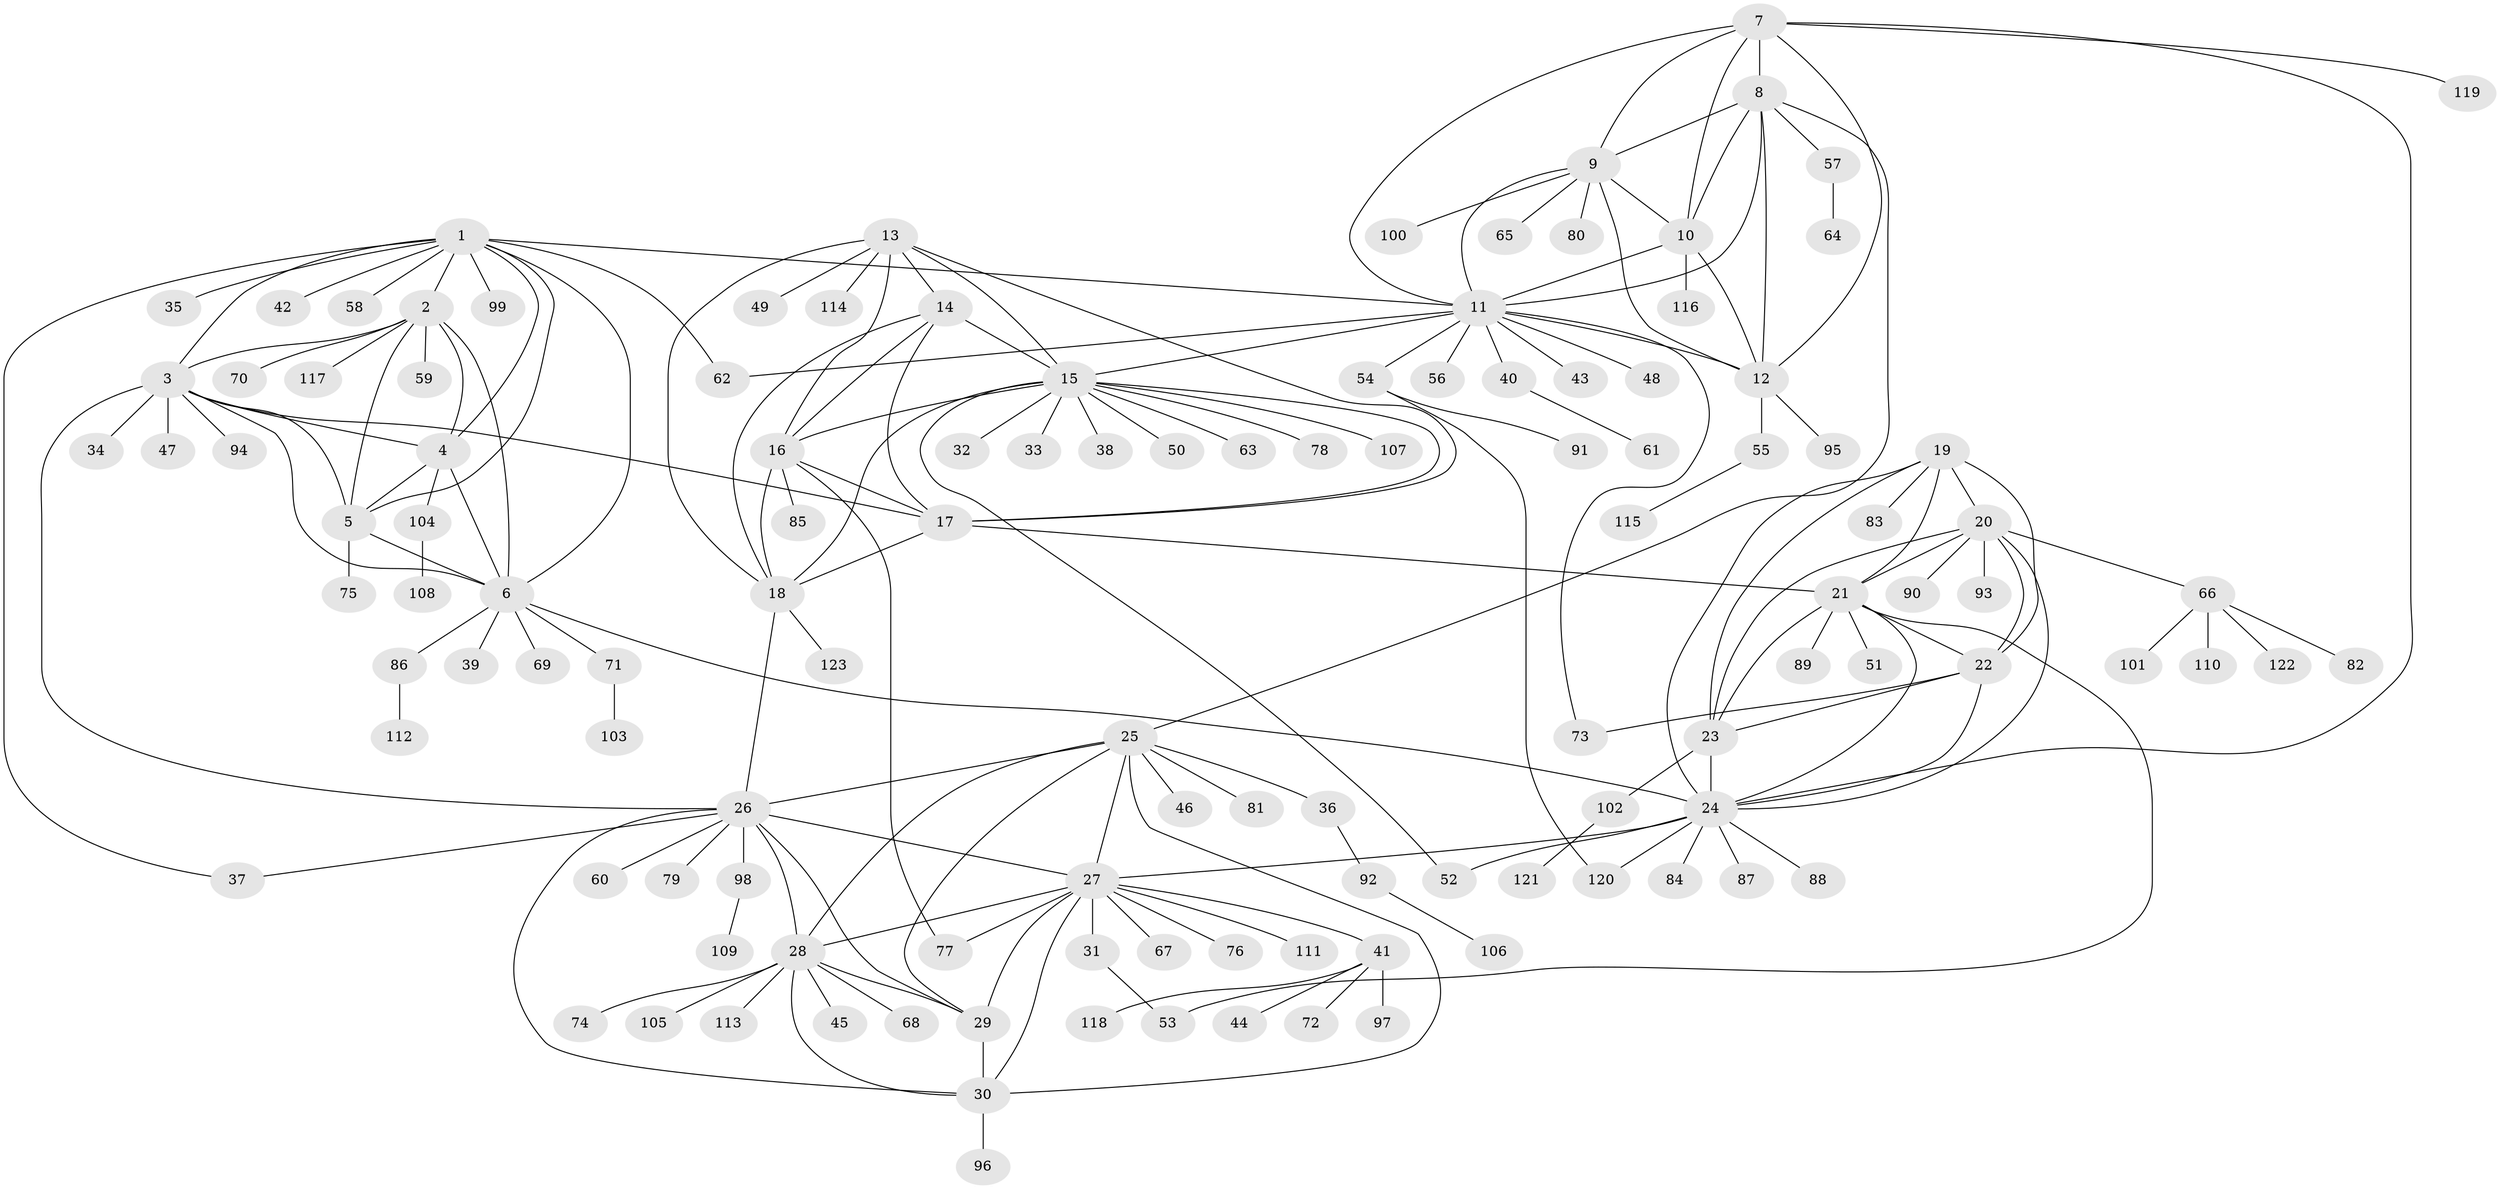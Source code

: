 // Generated by graph-tools (version 1.1) at 2025/50/03/09/25 03:50:43]
// undirected, 123 vertices, 185 edges
graph export_dot {
graph [start="1"]
  node [color=gray90,style=filled];
  1;
  2;
  3;
  4;
  5;
  6;
  7;
  8;
  9;
  10;
  11;
  12;
  13;
  14;
  15;
  16;
  17;
  18;
  19;
  20;
  21;
  22;
  23;
  24;
  25;
  26;
  27;
  28;
  29;
  30;
  31;
  32;
  33;
  34;
  35;
  36;
  37;
  38;
  39;
  40;
  41;
  42;
  43;
  44;
  45;
  46;
  47;
  48;
  49;
  50;
  51;
  52;
  53;
  54;
  55;
  56;
  57;
  58;
  59;
  60;
  61;
  62;
  63;
  64;
  65;
  66;
  67;
  68;
  69;
  70;
  71;
  72;
  73;
  74;
  75;
  76;
  77;
  78;
  79;
  80;
  81;
  82;
  83;
  84;
  85;
  86;
  87;
  88;
  89;
  90;
  91;
  92;
  93;
  94;
  95;
  96;
  97;
  98;
  99;
  100;
  101;
  102;
  103;
  104;
  105;
  106;
  107;
  108;
  109;
  110;
  111;
  112;
  113;
  114;
  115;
  116;
  117;
  118;
  119;
  120;
  121;
  122;
  123;
  1 -- 2;
  1 -- 3;
  1 -- 4;
  1 -- 5;
  1 -- 6;
  1 -- 11;
  1 -- 35;
  1 -- 37;
  1 -- 42;
  1 -- 58;
  1 -- 62;
  1 -- 99;
  2 -- 3;
  2 -- 4;
  2 -- 5;
  2 -- 6;
  2 -- 59;
  2 -- 70;
  2 -- 117;
  3 -- 4;
  3 -- 5;
  3 -- 6;
  3 -- 17;
  3 -- 26;
  3 -- 34;
  3 -- 47;
  3 -- 94;
  4 -- 5;
  4 -- 6;
  4 -- 104;
  5 -- 6;
  5 -- 75;
  6 -- 24;
  6 -- 39;
  6 -- 69;
  6 -- 71;
  6 -- 86;
  7 -- 8;
  7 -- 9;
  7 -- 10;
  7 -- 11;
  7 -- 12;
  7 -- 24;
  7 -- 119;
  8 -- 9;
  8 -- 10;
  8 -- 11;
  8 -- 12;
  8 -- 25;
  8 -- 57;
  9 -- 10;
  9 -- 11;
  9 -- 12;
  9 -- 65;
  9 -- 80;
  9 -- 100;
  10 -- 11;
  10 -- 12;
  10 -- 116;
  11 -- 12;
  11 -- 15;
  11 -- 40;
  11 -- 43;
  11 -- 48;
  11 -- 54;
  11 -- 56;
  11 -- 62;
  11 -- 73;
  12 -- 55;
  12 -- 95;
  13 -- 14;
  13 -- 15;
  13 -- 16;
  13 -- 17;
  13 -- 18;
  13 -- 49;
  13 -- 114;
  14 -- 15;
  14 -- 16;
  14 -- 17;
  14 -- 18;
  15 -- 16;
  15 -- 17;
  15 -- 18;
  15 -- 32;
  15 -- 33;
  15 -- 38;
  15 -- 50;
  15 -- 52;
  15 -- 63;
  15 -- 78;
  15 -- 107;
  16 -- 17;
  16 -- 18;
  16 -- 77;
  16 -- 85;
  17 -- 18;
  17 -- 21;
  18 -- 26;
  18 -- 123;
  19 -- 20;
  19 -- 21;
  19 -- 22;
  19 -- 23;
  19 -- 24;
  19 -- 83;
  20 -- 21;
  20 -- 22;
  20 -- 23;
  20 -- 24;
  20 -- 66;
  20 -- 90;
  20 -- 93;
  21 -- 22;
  21 -- 23;
  21 -- 24;
  21 -- 51;
  21 -- 53;
  21 -- 89;
  22 -- 23;
  22 -- 24;
  22 -- 73;
  23 -- 24;
  23 -- 102;
  24 -- 27;
  24 -- 52;
  24 -- 84;
  24 -- 87;
  24 -- 88;
  24 -- 120;
  25 -- 26;
  25 -- 27;
  25 -- 28;
  25 -- 29;
  25 -- 30;
  25 -- 36;
  25 -- 46;
  25 -- 81;
  26 -- 27;
  26 -- 28;
  26 -- 29;
  26 -- 30;
  26 -- 37;
  26 -- 60;
  26 -- 79;
  26 -- 98;
  27 -- 28;
  27 -- 29;
  27 -- 30;
  27 -- 31;
  27 -- 41;
  27 -- 67;
  27 -- 76;
  27 -- 77;
  27 -- 111;
  28 -- 29;
  28 -- 30;
  28 -- 45;
  28 -- 68;
  28 -- 74;
  28 -- 105;
  28 -- 113;
  29 -- 30;
  30 -- 96;
  31 -- 53;
  36 -- 92;
  40 -- 61;
  41 -- 44;
  41 -- 72;
  41 -- 97;
  41 -- 118;
  54 -- 91;
  54 -- 120;
  55 -- 115;
  57 -- 64;
  66 -- 82;
  66 -- 101;
  66 -- 110;
  66 -- 122;
  71 -- 103;
  86 -- 112;
  92 -- 106;
  98 -- 109;
  102 -- 121;
  104 -- 108;
}
